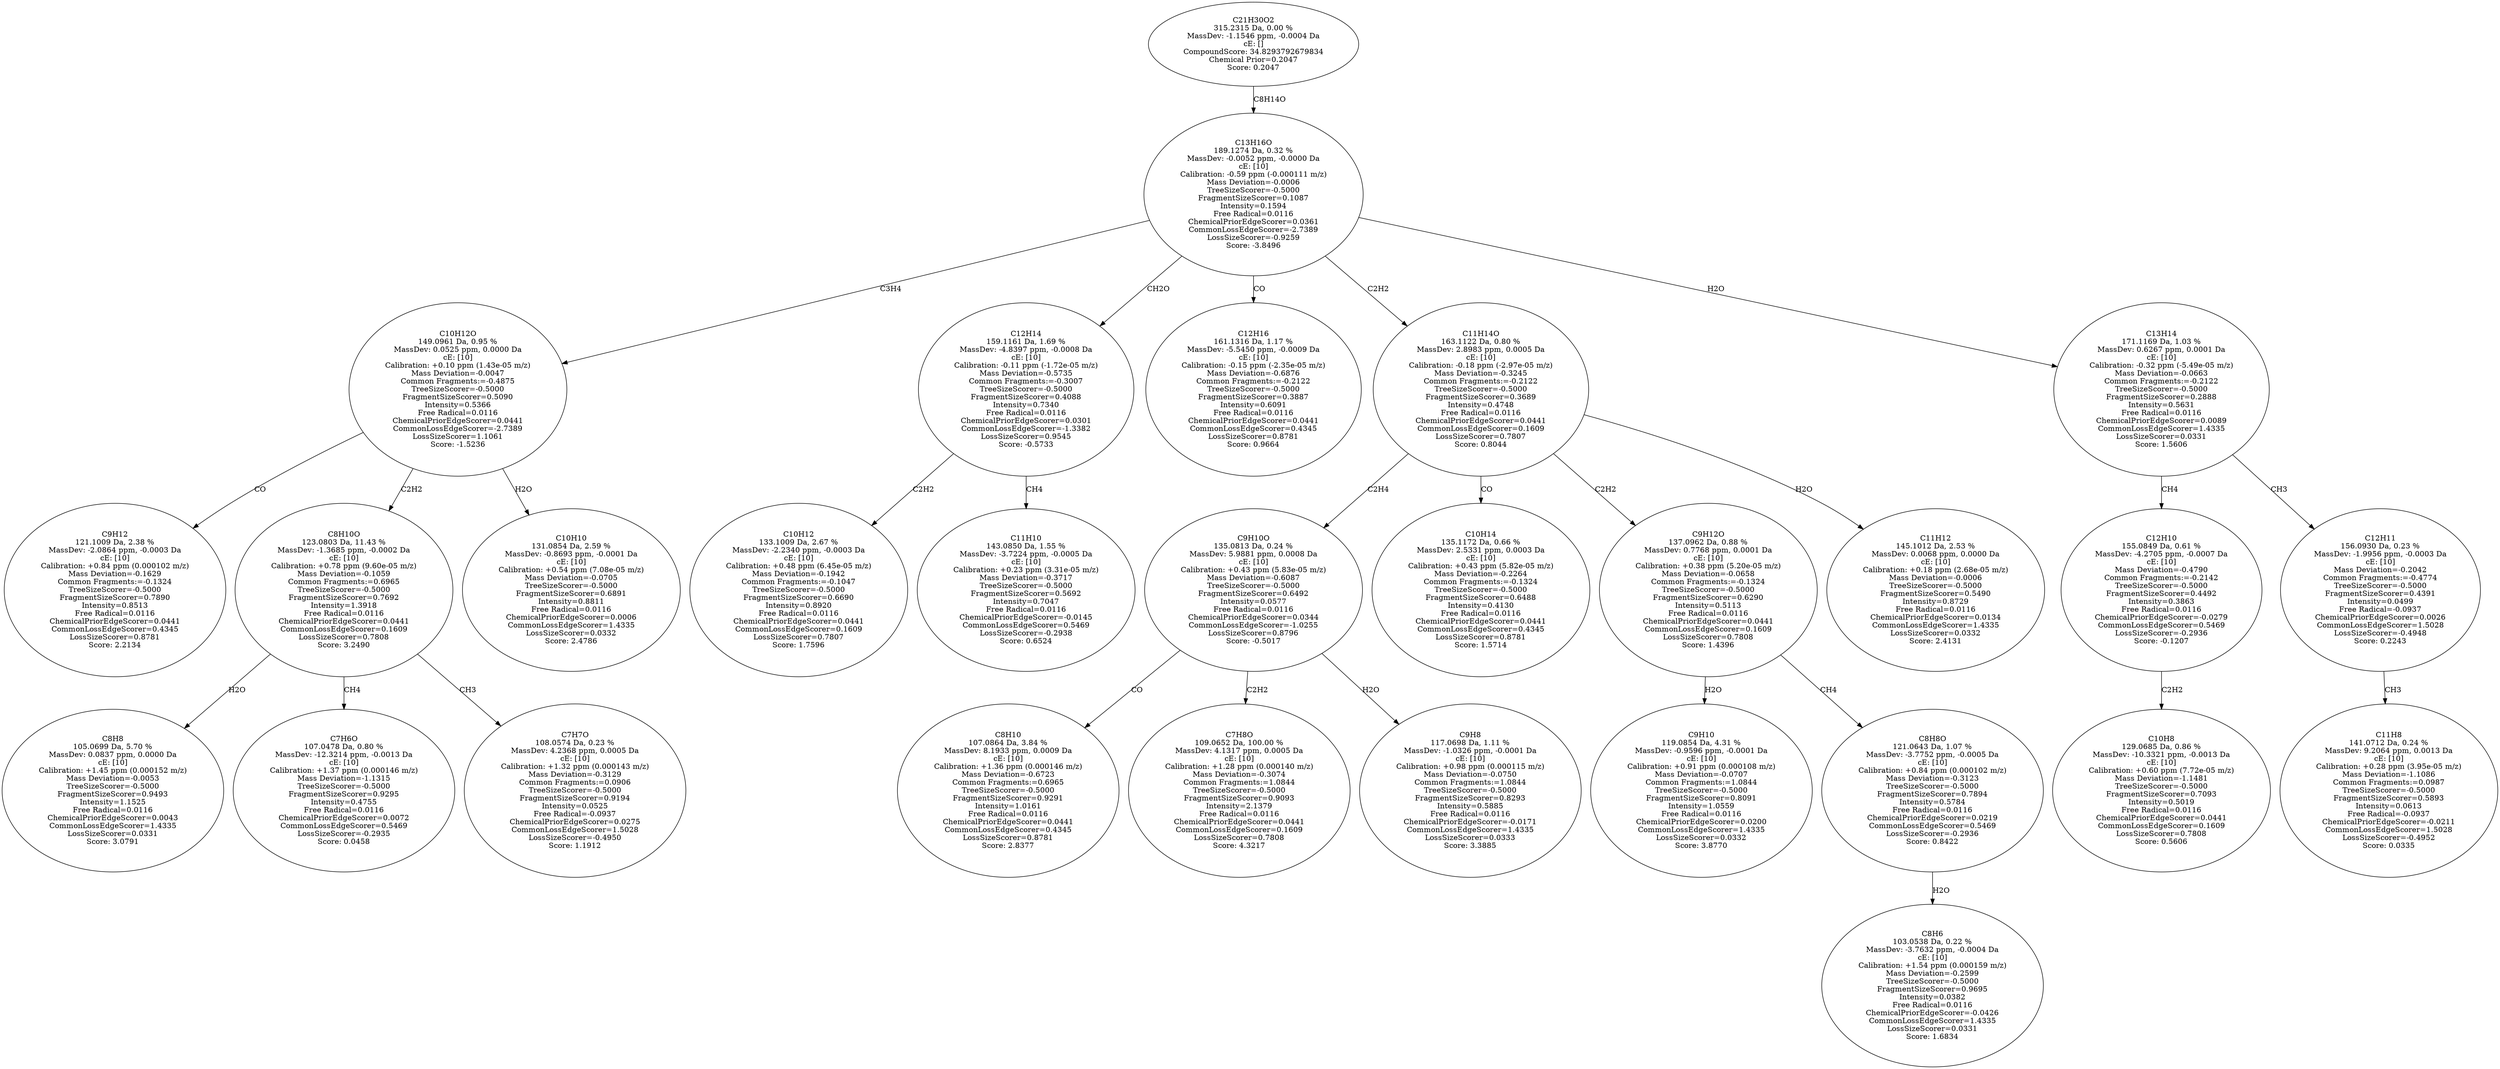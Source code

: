strict digraph {
v1 [label="C9H12\n121.1009 Da, 2.38 %\nMassDev: -2.0864 ppm, -0.0003 Da\ncE: [10]\nCalibration: +0.84 ppm (0.000102 m/z)\nMass Deviation=-0.1629\nCommon Fragments:=-0.1324\nTreeSizeScorer=-0.5000\nFragmentSizeScorer=0.7890\nIntensity=0.8513\nFree Radical=0.0116\nChemicalPriorEdgeScorer=0.0441\nCommonLossEdgeScorer=0.4345\nLossSizeScorer=0.8781\nScore: 2.2134"];
v2 [label="C8H8\n105.0699 Da, 5.70 %\nMassDev: 0.0837 ppm, 0.0000 Da\ncE: [10]\nCalibration: +1.45 ppm (0.000152 m/z)\nMass Deviation=-0.0053\nTreeSizeScorer=-0.5000\nFragmentSizeScorer=0.9493\nIntensity=1.1525\nFree Radical=0.0116\nChemicalPriorEdgeScorer=0.0043\nCommonLossEdgeScorer=1.4335\nLossSizeScorer=0.0331\nScore: 3.0791"];
v3 [label="C7H6O\n107.0478 Da, 0.80 %\nMassDev: -12.3214 ppm, -0.0013 Da\ncE: [10]\nCalibration: +1.37 ppm (0.000146 m/z)\nMass Deviation=-1.1315\nTreeSizeScorer=-0.5000\nFragmentSizeScorer=0.9295\nIntensity=0.4755\nFree Radical=0.0116\nChemicalPriorEdgeScorer=0.0072\nCommonLossEdgeScorer=0.5469\nLossSizeScorer=-0.2935\nScore: 0.0458"];
v4 [label="C7H7O\n108.0574 Da, 0.23 %\nMassDev: 4.2368 ppm, 0.0005 Da\ncE: [10]\nCalibration: +1.32 ppm (0.000143 m/z)\nMass Deviation=-0.3129\nCommon Fragments:=0.0906\nTreeSizeScorer=-0.5000\nFragmentSizeScorer=0.9194\nIntensity=0.0525\nFree Radical=-0.0937\nChemicalPriorEdgeScorer=0.0275\nCommonLossEdgeScorer=1.5028\nLossSizeScorer=-0.4950\nScore: 1.1912"];
v5 [label="C8H10O\n123.0803 Da, 11.43 %\nMassDev: -1.3685 ppm, -0.0002 Da\ncE: [10]\nCalibration: +0.78 ppm (9.60e-05 m/z)\nMass Deviation=-0.1059\nCommon Fragments:=0.6965\nTreeSizeScorer=-0.5000\nFragmentSizeScorer=0.7692\nIntensity=1.3918\nFree Radical=0.0116\nChemicalPriorEdgeScorer=0.0441\nCommonLossEdgeScorer=0.1609\nLossSizeScorer=0.7808\nScore: 3.2490"];
v6 [label="C10H10\n131.0854 Da, 2.59 %\nMassDev: -0.8693 ppm, -0.0001 Da\ncE: [10]\nCalibration: +0.54 ppm (7.08e-05 m/z)\nMass Deviation=-0.0705\nTreeSizeScorer=-0.5000\nFragmentSizeScorer=0.6891\nIntensity=0.8811\nFree Radical=0.0116\nChemicalPriorEdgeScorer=0.0006\nCommonLossEdgeScorer=1.4335\nLossSizeScorer=0.0332\nScore: 2.4786"];
v7 [label="C10H12O\n149.0961 Da, 0.95 %\nMassDev: 0.0525 ppm, 0.0000 Da\ncE: [10]\nCalibration: +0.10 ppm (1.43e-05 m/z)\nMass Deviation=-0.0047\nCommon Fragments:=-0.4875\nTreeSizeScorer=-0.5000\nFragmentSizeScorer=0.5090\nIntensity=0.5366\nFree Radical=0.0116\nChemicalPriorEdgeScorer=0.0441\nCommonLossEdgeScorer=-2.7389\nLossSizeScorer=1.1061\nScore: -1.5236"];
v8 [label="C10H12\n133.1009 Da, 2.67 %\nMassDev: -2.2340 ppm, -0.0003 Da\ncE: [10]\nCalibration: +0.48 ppm (6.45e-05 m/z)\nMass Deviation=-0.1942\nCommon Fragments:=-0.1047\nTreeSizeScorer=-0.5000\nFragmentSizeScorer=0.6690\nIntensity=0.8920\nFree Radical=0.0116\nChemicalPriorEdgeScorer=0.0441\nCommonLossEdgeScorer=0.1609\nLossSizeScorer=0.7807\nScore: 1.7596"];
v9 [label="C11H10\n143.0850 Da, 1.55 %\nMassDev: -3.7224 ppm, -0.0005 Da\ncE: [10]\nCalibration: +0.23 ppm (3.31e-05 m/z)\nMass Deviation=-0.3717\nTreeSizeScorer=-0.5000\nFragmentSizeScorer=0.5692\nIntensity=0.7047\nFree Radical=0.0116\nChemicalPriorEdgeScorer=-0.0145\nCommonLossEdgeScorer=0.5469\nLossSizeScorer=-0.2938\nScore: 0.6524"];
v10 [label="C12H14\n159.1161 Da, 1.69 %\nMassDev: -4.8397 ppm, -0.0008 Da\ncE: [10]\nCalibration: -0.11 ppm (-1.72e-05 m/z)\nMass Deviation=-0.5735\nCommon Fragments:=-0.3007\nTreeSizeScorer=-0.5000\nFragmentSizeScorer=0.4088\nIntensity=0.7340\nFree Radical=0.0116\nChemicalPriorEdgeScorer=0.0301\nCommonLossEdgeScorer=-1.3382\nLossSizeScorer=0.9545\nScore: -0.5733"];
v11 [label="C12H16\n161.1316 Da, 1.17 %\nMassDev: -5.5450 ppm, -0.0009 Da\ncE: [10]\nCalibration: -0.15 ppm (-2.35e-05 m/z)\nMass Deviation=-0.6876\nCommon Fragments:=-0.2122\nTreeSizeScorer=-0.5000\nFragmentSizeScorer=0.3887\nIntensity=0.6091\nFree Radical=0.0116\nChemicalPriorEdgeScorer=0.0441\nCommonLossEdgeScorer=0.4345\nLossSizeScorer=0.8781\nScore: 0.9664"];
v12 [label="C8H10\n107.0864 Da, 3.84 %\nMassDev: 8.1933 ppm, 0.0009 Da\ncE: [10]\nCalibration: +1.36 ppm (0.000146 m/z)\nMass Deviation=-0.6723\nCommon Fragments:=0.6965\nTreeSizeScorer=-0.5000\nFragmentSizeScorer=0.9291\nIntensity=1.0161\nFree Radical=0.0116\nChemicalPriorEdgeScorer=0.0441\nCommonLossEdgeScorer=0.4345\nLossSizeScorer=0.8781\nScore: 2.8377"];
v13 [label="C7H8O\n109.0652 Da, 100.00 %\nMassDev: 4.1317 ppm, 0.0005 Da\ncE: [10]\nCalibration: +1.28 ppm (0.000140 m/z)\nMass Deviation=-0.3074\nCommon Fragments:=1.0844\nTreeSizeScorer=-0.5000\nFragmentSizeScorer=0.9093\nIntensity=2.1379\nFree Radical=0.0116\nChemicalPriorEdgeScorer=0.0441\nCommonLossEdgeScorer=0.1609\nLossSizeScorer=0.7808\nScore: 4.3217"];
v14 [label="C9H8\n117.0698 Da, 1.11 %\nMassDev: -1.0326 ppm, -0.0001 Da\ncE: [10]\nCalibration: +0.98 ppm (0.000115 m/z)\nMass Deviation=-0.0750\nCommon Fragments:=1.0844\nTreeSizeScorer=-0.5000\nFragmentSizeScorer=0.8293\nIntensity=0.5885\nFree Radical=0.0116\nChemicalPriorEdgeScorer=-0.0171\nCommonLossEdgeScorer=1.4335\nLossSizeScorer=0.0333\nScore: 3.3885"];
v15 [label="C9H10O\n135.0813 Da, 0.24 %\nMassDev: 5.9881 ppm, 0.0008 Da\ncE: [10]\nCalibration: +0.43 ppm (5.83e-05 m/z)\nMass Deviation=-0.6087\nTreeSizeScorer=-0.5000\nFragmentSizeScorer=0.6492\nIntensity=0.0577\nFree Radical=0.0116\nChemicalPriorEdgeScorer=0.0344\nCommonLossEdgeScorer=-1.0255\nLossSizeScorer=0.8796\nScore: -0.5017"];
v16 [label="C10H14\n135.1172 Da, 0.66 %\nMassDev: 2.5331 ppm, 0.0003 Da\ncE: [10]\nCalibration: +0.43 ppm (5.82e-05 m/z)\nMass Deviation=-0.2264\nCommon Fragments:=-0.1324\nTreeSizeScorer=-0.5000\nFragmentSizeScorer=0.6488\nIntensity=0.4130\nFree Radical=0.0116\nChemicalPriorEdgeScorer=0.0441\nCommonLossEdgeScorer=0.4345\nLossSizeScorer=0.8781\nScore: 1.5714"];
v17 [label="C9H10\n119.0854 Da, 4.31 %\nMassDev: -0.9596 ppm, -0.0001 Da\ncE: [10]\nCalibration: +0.91 ppm (0.000108 m/z)\nMass Deviation=-0.0707\nCommon Fragments:=1.0844\nTreeSizeScorer=-0.5000\nFragmentSizeScorer=0.8091\nIntensity=1.0559\nFree Radical=0.0116\nChemicalPriorEdgeScorer=0.0200\nCommonLossEdgeScorer=1.4335\nLossSizeScorer=0.0332\nScore: 3.8770"];
v18 [label="C8H6\n103.0538 Da, 0.22 %\nMassDev: -3.7632 ppm, -0.0004 Da\ncE: [10]\nCalibration: +1.54 ppm (0.000159 m/z)\nMass Deviation=-0.2599\nTreeSizeScorer=-0.5000\nFragmentSizeScorer=0.9695\nIntensity=0.0382\nFree Radical=0.0116\nChemicalPriorEdgeScorer=-0.0426\nCommonLossEdgeScorer=1.4335\nLossSizeScorer=0.0331\nScore: 1.6834"];
v19 [label="C8H8O\n121.0643 Da, 1.07 %\nMassDev: -3.7752 ppm, -0.0005 Da\ncE: [10]\nCalibration: +0.84 ppm (0.000102 m/z)\nMass Deviation=-0.3123\nTreeSizeScorer=-0.5000\nFragmentSizeScorer=0.7894\nIntensity=0.5784\nFree Radical=0.0116\nChemicalPriorEdgeScorer=0.0219\nCommonLossEdgeScorer=0.5469\nLossSizeScorer=-0.2936\nScore: 0.8422"];
v20 [label="C9H12O\n137.0962 Da, 0.88 %\nMassDev: 0.7768 ppm, 0.0001 Da\ncE: [10]\nCalibration: +0.38 ppm (5.20e-05 m/z)\nMass Deviation=-0.0658\nCommon Fragments:=-0.1324\nTreeSizeScorer=-0.5000\nFragmentSizeScorer=0.6290\nIntensity=0.5113\nFree Radical=0.0116\nChemicalPriorEdgeScorer=0.0441\nCommonLossEdgeScorer=0.1609\nLossSizeScorer=0.7808\nScore: 1.4396"];
v21 [label="C11H12\n145.1012 Da, 2.53 %\nMassDev: 0.0068 ppm, 0.0000 Da\ncE: [10]\nCalibration: +0.18 ppm (2.68e-05 m/z)\nMass Deviation=-0.0006\nTreeSizeScorer=-0.5000\nFragmentSizeScorer=0.5490\nIntensity=0.8729\nFree Radical=0.0116\nChemicalPriorEdgeScorer=0.0134\nCommonLossEdgeScorer=1.4335\nLossSizeScorer=0.0332\nScore: 2.4131"];
v22 [label="C11H14O\n163.1122 Da, 0.80 %\nMassDev: 2.8983 ppm, 0.0005 Da\ncE: [10]\nCalibration: -0.18 ppm (-2.97e-05 m/z)\nMass Deviation=-0.3245\nCommon Fragments:=-0.2122\nTreeSizeScorer=-0.5000\nFragmentSizeScorer=0.3689\nIntensity=0.4748\nFree Radical=0.0116\nChemicalPriorEdgeScorer=0.0441\nCommonLossEdgeScorer=0.1609\nLossSizeScorer=0.7807\nScore: 0.8044"];
v23 [label="C10H8\n129.0685 Da, 0.86 %\nMassDev: -10.3321 ppm, -0.0013 Da\ncE: [10]\nCalibration: +0.60 ppm (7.72e-05 m/z)\nMass Deviation=-1.1481\nTreeSizeScorer=-0.5000\nFragmentSizeScorer=0.7093\nIntensity=0.5019\nFree Radical=0.0116\nChemicalPriorEdgeScorer=0.0441\nCommonLossEdgeScorer=0.1609\nLossSizeScorer=0.7808\nScore: 0.5606"];
v24 [label="C12H10\n155.0849 Da, 0.61 %\nMassDev: -4.2705 ppm, -0.0007 Da\ncE: [10]\nMass Deviation=-0.4790\nCommon Fragments:=-0.2142\nTreeSizeScorer=-0.5000\nFragmentSizeScorer=0.4492\nIntensity=0.3863\nFree Radical=0.0116\nChemicalPriorEdgeScorer=-0.0279\nCommonLossEdgeScorer=0.5469\nLossSizeScorer=-0.2936\nScore: -0.1207"];
v25 [label="C11H8\n141.0712 Da, 0.24 %\nMassDev: 9.2064 ppm, 0.0013 Da\ncE: [10]\nCalibration: +0.28 ppm (3.95e-05 m/z)\nMass Deviation=-1.1086\nCommon Fragments:=0.0987\nTreeSizeScorer=-0.5000\nFragmentSizeScorer=0.5893\nIntensity=0.0613\nFree Radical=-0.0937\nChemicalPriorEdgeScorer=-0.0211\nCommonLossEdgeScorer=1.5028\nLossSizeScorer=-0.4952\nScore: 0.0335"];
v26 [label="C12H11\n156.0930 Da, 0.23 %\nMassDev: -1.9956 ppm, -0.0003 Da\ncE: [10]\nMass Deviation=-0.2042\nCommon Fragments:=-0.4774\nTreeSizeScorer=-0.5000\nFragmentSizeScorer=0.4391\nIntensity=0.0499\nFree Radical=-0.0937\nChemicalPriorEdgeScorer=0.0026\nCommonLossEdgeScorer=1.5028\nLossSizeScorer=-0.4948\nScore: 0.2243"];
v27 [label="C13H14\n171.1169 Da, 1.03 %\nMassDev: 0.6267 ppm, 0.0001 Da\ncE: [10]\nCalibration: -0.32 ppm (-5.49e-05 m/z)\nMass Deviation=-0.0663\nCommon Fragments:=-0.2122\nTreeSizeScorer=-0.5000\nFragmentSizeScorer=0.2888\nIntensity=0.5631\nFree Radical=0.0116\nChemicalPriorEdgeScorer=0.0089\nCommonLossEdgeScorer=1.4335\nLossSizeScorer=0.0331\nScore: 1.5606"];
v28 [label="C13H16O\n189.1274 Da, 0.32 %\nMassDev: -0.0052 ppm, -0.0000 Da\ncE: [10]\nCalibration: -0.59 ppm (-0.000111 m/z)\nMass Deviation=-0.0006\nTreeSizeScorer=-0.5000\nFragmentSizeScorer=0.1087\nIntensity=0.1594\nFree Radical=0.0116\nChemicalPriorEdgeScorer=0.0361\nCommonLossEdgeScorer=-2.7389\nLossSizeScorer=-0.9259\nScore: -3.8496"];
v29 [label="C21H30O2\n315.2315 Da, 0.00 %\nMassDev: -1.1546 ppm, -0.0004 Da\ncE: []\nCompoundScore: 34.8293792679834\nChemical Prior=0.2047\nScore: 0.2047"];
v7 -> v1 [label="CO"];
v5 -> v2 [label="H2O"];
v5 -> v3 [label="CH4"];
v5 -> v4 [label="CH3"];
v7 -> v5 [label="C2H2"];
v7 -> v6 [label="H2O"];
v28 -> v7 [label="C3H4"];
v10 -> v8 [label="C2H2"];
v10 -> v9 [label="CH4"];
v28 -> v10 [label="CH2O"];
v28 -> v11 [label="CO"];
v15 -> v12 [label="CO"];
v15 -> v13 [label="C2H2"];
v15 -> v14 [label="H2O"];
v22 -> v15 [label="C2H4"];
v22 -> v16 [label="CO"];
v20 -> v17 [label="H2O"];
v19 -> v18 [label="H2O"];
v20 -> v19 [label="CH4"];
v22 -> v20 [label="C2H2"];
v22 -> v21 [label="H2O"];
v28 -> v22 [label="C2H2"];
v24 -> v23 [label="C2H2"];
v27 -> v24 [label="CH4"];
v26 -> v25 [label="CH3"];
v27 -> v26 [label="CH3"];
v28 -> v27 [label="H2O"];
v29 -> v28 [label="C8H14O"];
}